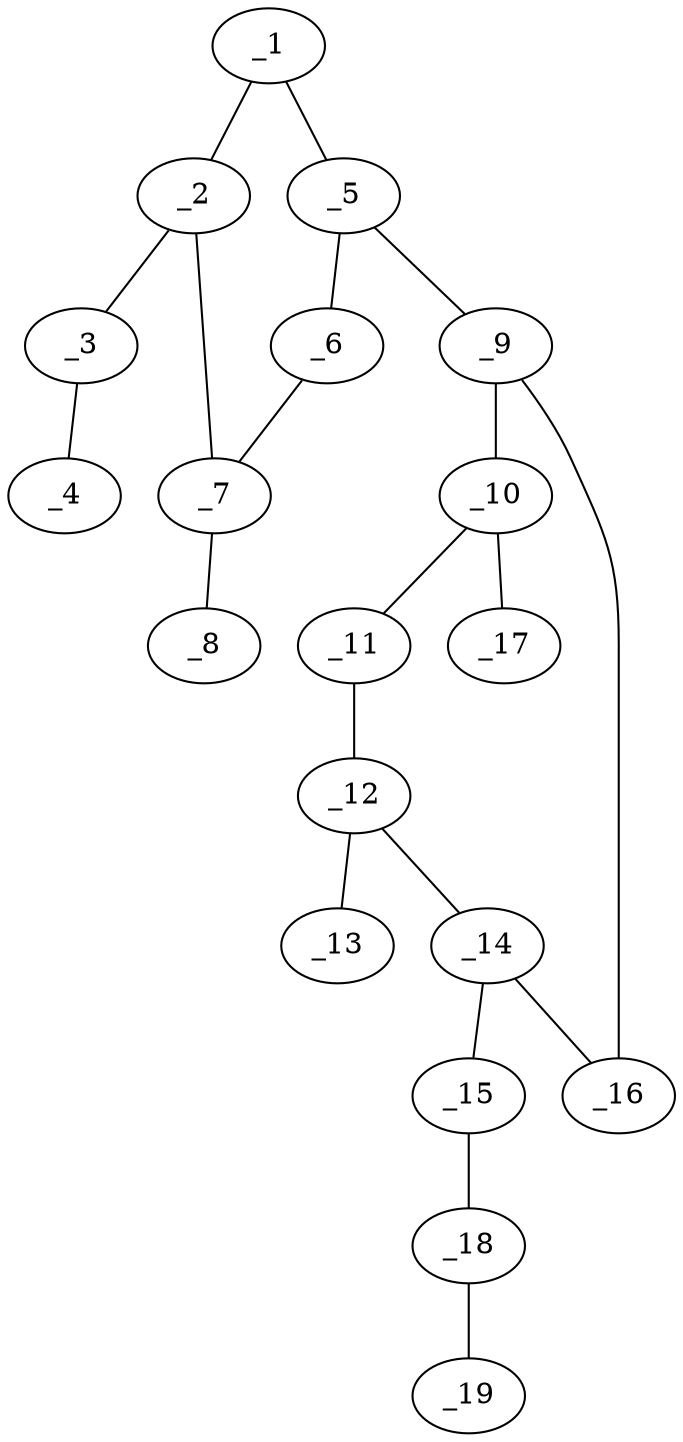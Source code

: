 graph molid649649 {
	_1	 [charge=0,
		chem=2,
		symbol="O  ",
		x="3.2733",
		y="1.4139"];
	_2	 [charge=0,
		chem=1,
		symbol="C  ",
		x="3.5823",
		y="2.3649"];
	_1 -- _2	 [valence=1];
	_5	 [charge=0,
		chem=1,
		symbol="C  ",
		x="4.0823",
		y="0.8261"];
	_1 -- _5	 [valence=1];
	_3	 [charge=0,
		chem=1,
		symbol="C  ",
		x="2.9945",
		y="3.1739"];
	_2 -- _3	 [valence=1];
	_7	 [charge=0,
		chem=1,
		symbol="C  ",
		x="4.5823",
		y="2.3649"];
	_2 -- _7	 [valence=1];
	_4	 [charge=0,
		chem=2,
		symbol="O  ",
		x=2,
		y="3.0694"];
	_3 -- _4	 [valence=1];
	_6	 [charge=0,
		chem=1,
		symbol="C  ",
		x="4.8913",
		y="1.4139"];
	_5 -- _6	 [valence=1];
	_9	 [charge=0,
		chem=4,
		symbol="N  ",
		x="4.0823",
		y="-0.1739"];
	_5 -- _9	 [valence=1];
	_6 -- _7	 [valence=1];
	_8	 [charge=0,
		chem=22,
		symbol="F  ",
		x="5.1701",
		y="3.1739"];
	_7 -- _8	 [valence=1];
	_10	 [charge=0,
		chem=1,
		symbol="C  ",
		x="3.2163",
		y="-0.6739"];
	_9 -- _10	 [valence=1];
	_16	 [charge=0,
		chem=1,
		symbol="C  ",
		x="4.9483",
		y="-0.6739"];
	_9 -- _16	 [valence=1];
	_11	 [charge=0,
		chem=4,
		symbol="N  ",
		x="3.2163",
		y="-1.6739"];
	_10 -- _11	 [valence=1];
	_17	 [charge=0,
		chem=2,
		symbol="O  ",
		x="2.3502",
		y="-0.1739"];
	_10 -- _17	 [valence=2];
	_12	 [charge=0,
		chem=1,
		symbol="C  ",
		x="4.0823",
		y="-2.1739"];
	_11 -- _12	 [valence=1];
	_13	 [charge=0,
		chem=2,
		symbol="O  ",
		x="4.0823",
		y="-3.1739"];
	_12 -- _13	 [valence=2];
	_14	 [charge=0,
		chem=1,
		symbol="C  ",
		x="4.9483",
		y="-1.6739"];
	_12 -- _14	 [valence=1];
	_15	 [charge=0,
		chem=1,
		symbol="C  ",
		x="5.8143",
		y="-2.1739"];
	_14 -- _15	 [valence=1];
	_14 -- _16	 [valence=2];
	_18	 [charge=0,
		chem=2,
		symbol="O  ",
		x="6.6804",
		y="-1.6739"];
	_15 -- _18	 [valence=1];
	_19	 [charge=0,
		chem=1,
		symbol="C  ",
		x="7.5464",
		y="-2.1739"];
	_18 -- _19	 [valence=1];
}
